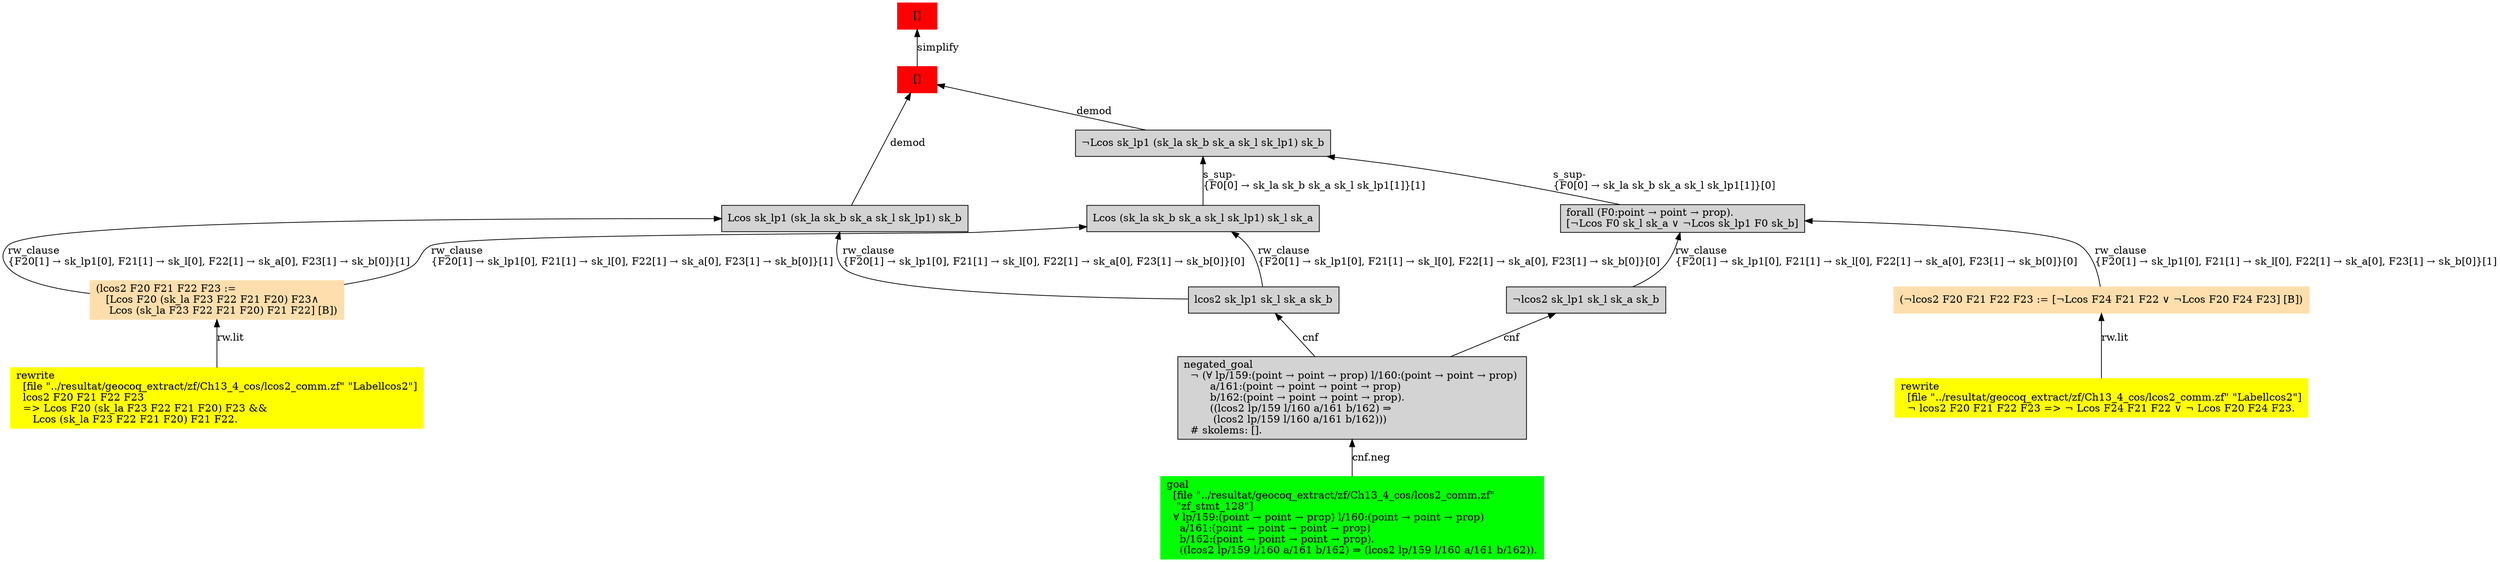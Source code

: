 digraph "unsat_graph" {
  vertex_0 [color=red, label="[]", shape=box, style=filled];
  vertex_0 -> vertex_1 [label="simplify", dir="back"];
  vertex_1 [color=red, label="[]", shape=box, style=filled];
  vertex_1 -> vertex_2 [label="demod", dir="back"];
  vertex_2 [shape=box, label="Lcos sk_lp1 (sk_la sk_b sk_a sk_l sk_lp1) sk_b\l", style=filled];
  vertex_2 -> vertex_3 [label="rw_clause\l\{F20[1] → sk_lp1[0], F21[1] → sk_l[0], F22[1] → sk_a[0], F23[1] → sk_b[0]\}[1]\l", dir="back"];
  vertex_3 [color=navajowhite, shape=box, label="(lcos2 F20 F21 F22 F23 :=\l   [Lcos F20 (sk_la F23 F22 F21 F20) F23∧\l    Lcos (sk_la F23 F22 F21 F20) F21 F22] [B])\l", style=filled];
  vertex_3 -> vertex_4 [label="rw.lit", dir="back"];
  vertex_4 [color=yellow, shape=box, label="rewrite\l  [file \"../resultat/geocoq_extract/zf/Ch13_4_cos/lcos2_comm.zf\" \"Labellcos2\"]\l  lcos2 F20 F21 F22 F23\l  =\> Lcos F20 (sk_la F23 F22 F21 F20) F23 && \l     Lcos (sk_la F23 F22 F21 F20) F21 F22.\l", style=filled];
  vertex_2 -> vertex_5 [label="rw_clause\l\{F20[1] → sk_lp1[0], F21[1] → sk_l[0], F22[1] → sk_a[0], F23[1] → sk_b[0]\}[0]\l", dir="back"];
  vertex_5 [shape=box, label="lcos2 sk_lp1 sk_l sk_a sk_b\l", style=filled];
  vertex_5 -> vertex_6 [label="cnf", dir="back"];
  vertex_6 [shape=box, label="negated_goal\l  ¬ (∀ lp/159:(point → point → prop) l/160:(point → point → prop) \l        a/161:(point → point → point → prop) \l        b/162:(point → point → point → prop).\l        ((lcos2 lp/159 l/160 a/161 b/162) ⇒\l         (lcos2 lp/159 l/160 a/161 b/162)))\l  # skolems: [].\l", style=filled];
  vertex_6 -> vertex_7 [label="cnf.neg", dir="back"];
  vertex_7 [color=green, shape=box, label="goal\l  [file \"../resultat/geocoq_extract/zf/Ch13_4_cos/lcos2_comm.zf\" \l   \"zf_stmt_128\"]\l  ∀ lp/159:(point → point → prop) l/160:(point → point → prop) \l    a/161:(point → point → point → prop) \l    b/162:(point → point → point → prop).\l    ((lcos2 lp/159 l/160 a/161 b/162) ⇒ (lcos2 lp/159 l/160 a/161 b/162)).\l", style=filled];
  vertex_1 -> vertex_8 [label="demod", dir="back"];
  vertex_8 [shape=box, label="¬Lcos sk_lp1 (sk_la sk_b sk_a sk_l sk_lp1) sk_b\l", style=filled];
  vertex_8 -> vertex_9 [label="s_sup-\l\{F0[0] → sk_la sk_b sk_a sk_l sk_lp1[1]\}[0]\l", dir="back"];
  vertex_9 [shape=box, label="forall (F0:point → point → prop).\l[¬Lcos F0 sk_l sk_a ∨ ¬Lcos sk_lp1 F0 sk_b]\l", style=filled];
  vertex_9 -> vertex_10 [label="rw_clause\l\{F20[1] → sk_lp1[0], F21[1] → sk_l[0], F22[1] → sk_a[0], F23[1] → sk_b[0]\}[1]\l", dir="back"];
  vertex_10 [color=navajowhite, shape=box, label="(¬lcos2 F20 F21 F22 F23 := [¬Lcos F24 F21 F22 ∨ ¬Lcos F20 F24 F23] [B])\l", style=filled];
  vertex_10 -> vertex_11 [label="rw.lit", dir="back"];
  vertex_11 [color=yellow, shape=box, label="rewrite\l  [file \"../resultat/geocoq_extract/zf/Ch13_4_cos/lcos2_comm.zf\" \"Labellcos2\"]\l  ¬ lcos2 F20 F21 F22 F23 =\> ¬ Lcos F24 F21 F22 ∨ ¬ Lcos F20 F24 F23.\l", style=filled];
  vertex_9 -> vertex_12 [label="rw_clause\l\{F20[1] → sk_lp1[0], F21[1] → sk_l[0], F22[1] → sk_a[0], F23[1] → sk_b[0]\}[0]\l", dir="back"];
  vertex_12 [shape=box, label="¬lcos2 sk_lp1 sk_l sk_a sk_b\l", style=filled];
  vertex_12 -> vertex_6 [label="cnf", dir="back"];
  vertex_8 -> vertex_13 [label="s_sup-\l\{F0[0] → sk_la sk_b sk_a sk_l sk_lp1[1]\}[1]\l", dir="back"];
  vertex_13 [shape=box, label="Lcos (sk_la sk_b sk_a sk_l sk_lp1) sk_l sk_a\l", style=filled];
  vertex_13 -> vertex_3 [label="rw_clause\l\{F20[1] → sk_lp1[0], F21[1] → sk_l[0], F22[1] → sk_a[0], F23[1] → sk_b[0]\}[1]\l", dir="back"];
  vertex_13 -> vertex_5 [label="rw_clause\l\{F20[1] → sk_lp1[0], F21[1] → sk_l[0], F22[1] → sk_a[0], F23[1] → sk_b[0]\}[0]\l", dir="back"];
  }


